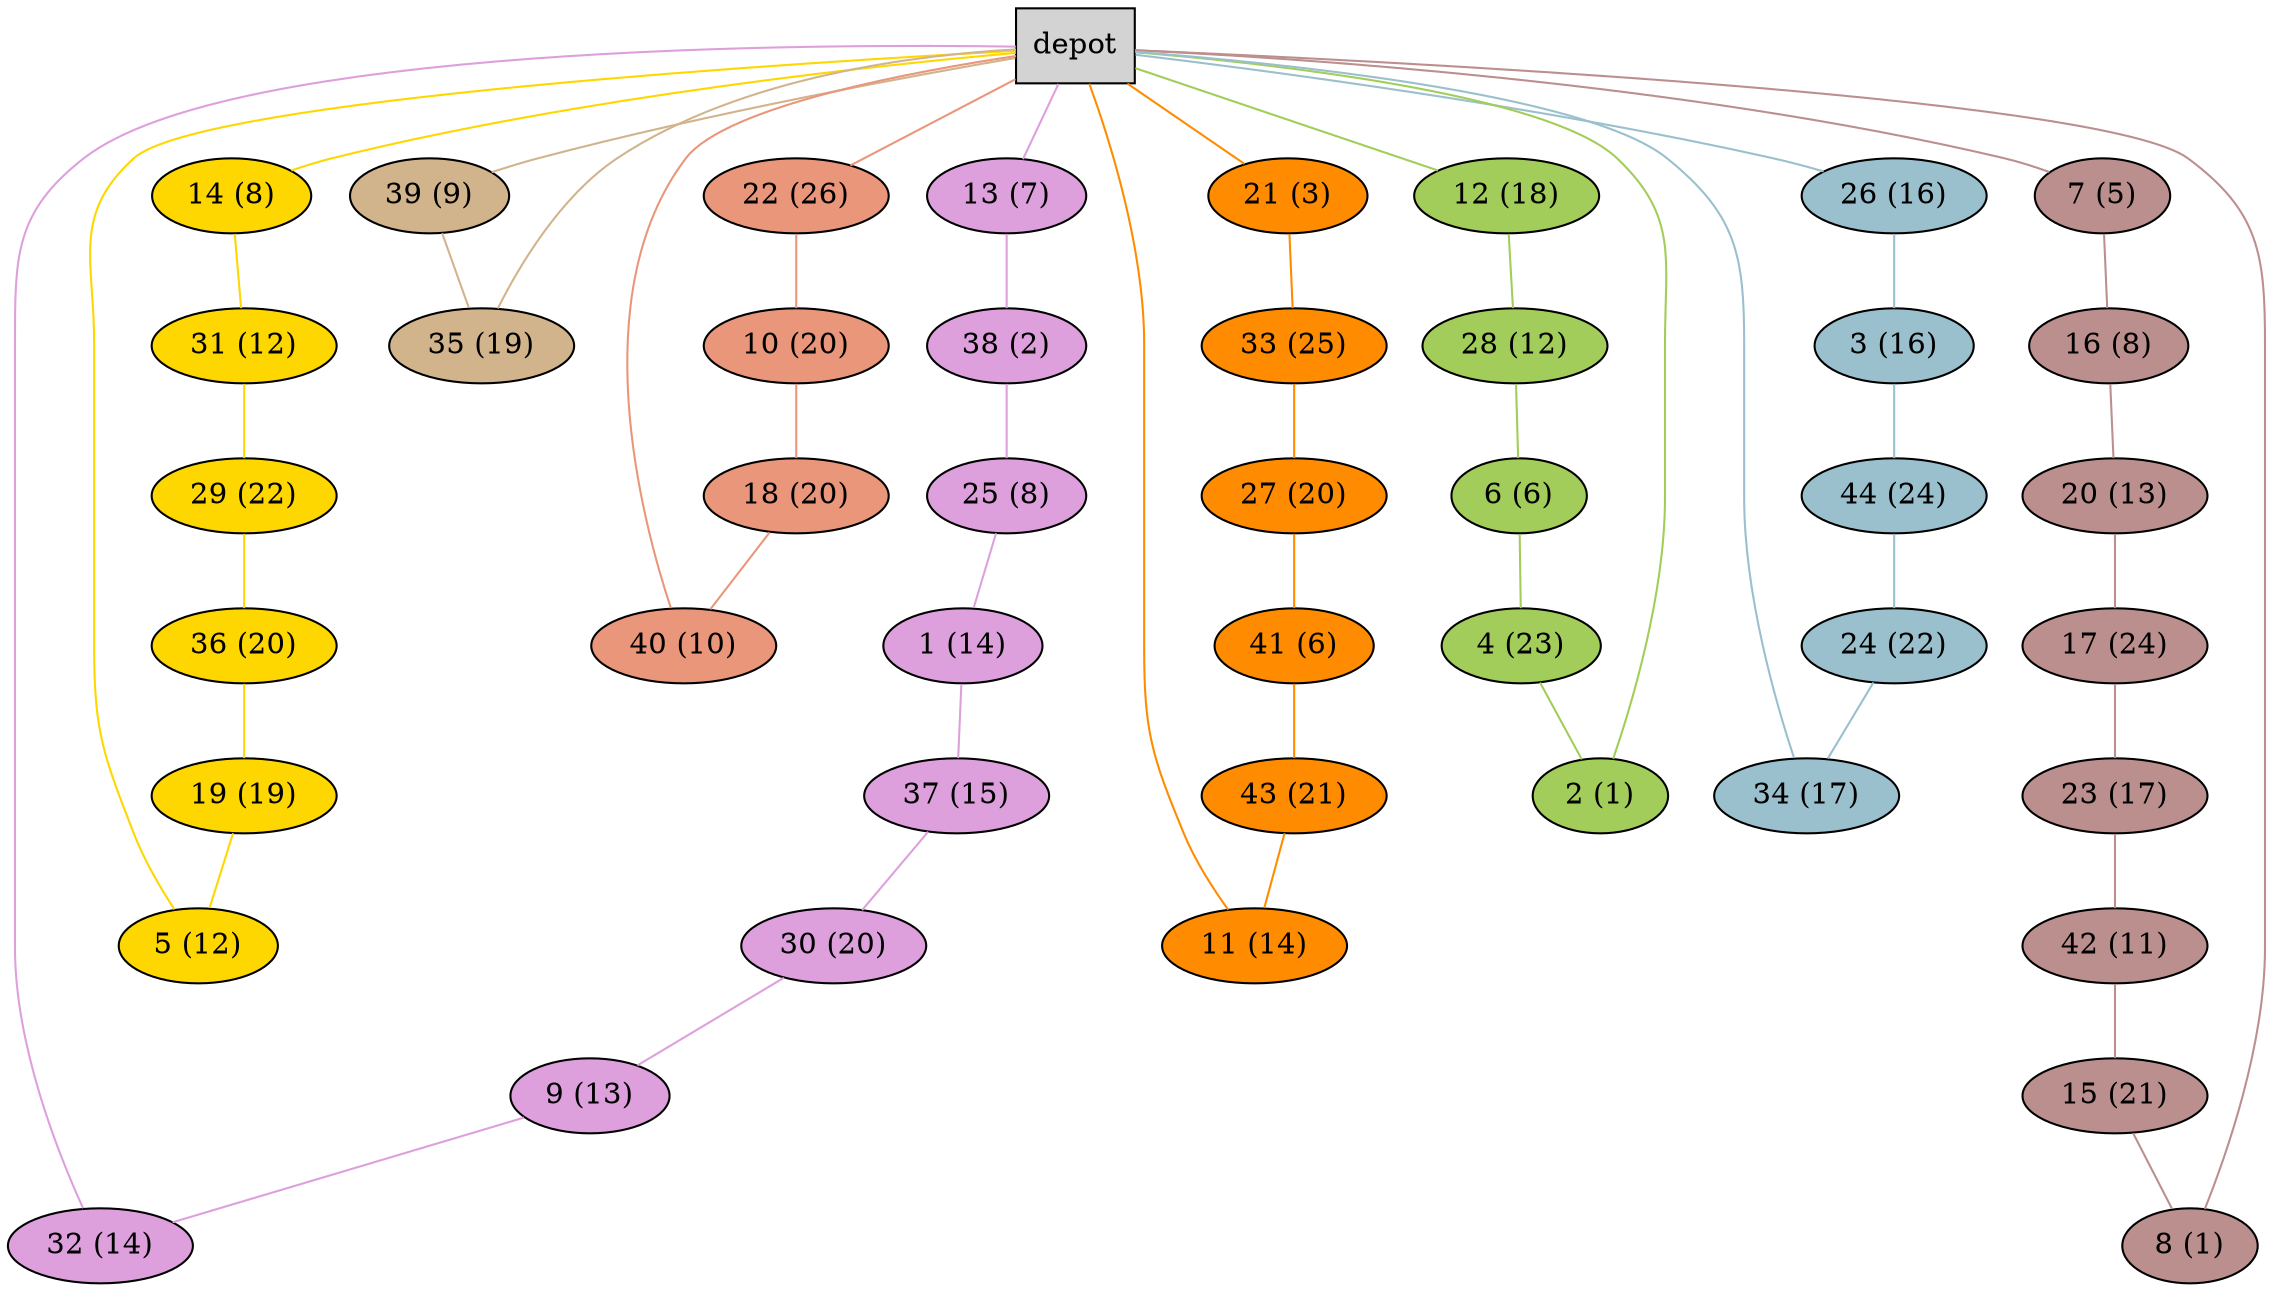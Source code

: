 graph G {
  0[shape = box, label = "depot", style = filled ];
  22[shape = ellipse, label = "22 (26)", style = filled , fillcolor = darksalmon ];
  "0"--"22"[color = darksalmon];
  10[shape = ellipse, label = "10 (20)", style = filled , fillcolor = darksalmon ];
  "22"--"10"[color = darksalmon];
  18[shape = ellipse, label = "18 (20)", style = filled , fillcolor = darksalmon ];
  "10"--"18"[color = darksalmon];
  40[shape = ellipse, label = "40 (10)", style = filled , fillcolor = darksalmon ];
  "18"--"40"[color = darksalmon];
  "40"--"0"[color = darksalmon];
  14[shape = ellipse, label = "14 (8)", style = filled , fillcolor = gold ];
  "0"--"14"[color = gold];
  31[shape = ellipse, label = "31 (12)", style = filled , fillcolor = gold ];
  "14"--"31"[color = gold];
  29[shape = ellipse, label = "29 (22)", style = filled , fillcolor = gold ];
  "31"--"29"[color = gold];
  36[shape = ellipse, label = "36 (20)", style = filled , fillcolor = gold ];
  "29"--"36"[color = gold];
  19[shape = ellipse, label = "19 (19)", style = filled , fillcolor = gold ];
  "36"--"19"[color = gold];
  5[shape = ellipse, label = "5 (12)", style = filled , fillcolor = gold ];
  "19"--"5"[color = gold];
  "5"--"0"[color = gold];
  13[shape = ellipse, label = "13 (7)", style = filled , fillcolor = plum ];
  "0"--"13"[color = plum];
  38[shape = ellipse, label = "38 (2)", style = filled , fillcolor = plum ];
  "13"--"38"[color = plum];
  25[shape = ellipse, label = "25 (8)", style = filled , fillcolor = plum ];
  "38"--"25"[color = plum];
  1[shape = ellipse, label = "1 (14)", style = filled , fillcolor = plum ];
  "25"--"1"[color = plum];
  37[shape = ellipse, label = "37 (15)", style = filled , fillcolor = plum ];
  "1"--"37"[color = plum];
  30[shape = ellipse, label = "30 (20)", style = filled , fillcolor = plum ];
  "37"--"30"[color = plum];
  9[shape = ellipse, label = "9 (13)", style = filled , fillcolor = plum ];
  "30"--"9"[color = plum];
  32[shape = ellipse, label = "32 (14)", style = filled , fillcolor = plum ];
  "9"--"32"[color = plum];
  "32"--"0"[color = plum];
  39[shape = ellipse, label = "39 (9)", style = filled , fillcolor = tan ];
  "0"--"39"[color = tan];
  35[shape = ellipse, label = "35 (19)", style = filled , fillcolor = tan ];
  "39"--"35"[color = tan];
  "35"--"0"[color = tan];
  21[shape = ellipse, label = "21 (3)", style = filled , fillcolor = darkorange ];
  "0"--"21"[color = darkorange];
  33[shape = ellipse, label = "33 (25)", style = filled , fillcolor = darkorange ];
  "21"--"33"[color = darkorange];
  27[shape = ellipse, label = "27 (20)", style = filled , fillcolor = darkorange ];
  "33"--"27"[color = darkorange];
  41[shape = ellipse, label = "41 (6)", style = filled , fillcolor = darkorange ];
  "27"--"41"[color = darkorange];
  43[shape = ellipse, label = "43 (21)", style = filled , fillcolor = darkorange ];
  "41"--"43"[color = darkorange];
  11[shape = ellipse, label = "11 (14)", style = filled , fillcolor = darkorange ];
  "43"--"11"[color = darkorange];
  "11"--"0"[color = darkorange];
  7[shape = ellipse, label = "7 (5)", style = filled , fillcolor = rosybrown ];
  "0"--"7"[color = rosybrown];
  16[shape = ellipse, label = "16 (8)", style = filled , fillcolor = rosybrown ];
  "7"--"16"[color = rosybrown];
  20[shape = ellipse, label = "20 (13)", style = filled , fillcolor = rosybrown ];
  "16"--"20"[color = rosybrown];
  17[shape = ellipse, label = "17 (24)", style = filled , fillcolor = rosybrown ];
  "20"--"17"[color = rosybrown];
  23[shape = ellipse, label = "23 (17)", style = filled , fillcolor = rosybrown ];
  "17"--"23"[color = rosybrown];
  42[shape = ellipse, label = "42 (11)", style = filled , fillcolor = rosybrown ];
  "23"--"42"[color = rosybrown];
  15[shape = ellipse, label = "15 (21)", style = filled , fillcolor = rosybrown ];
  "42"--"15"[color = rosybrown];
  8[shape = ellipse, label = "8 (1)", style = filled , fillcolor = rosybrown ];
  "15"--"8"[color = rosybrown];
  "8"--"0"[color = rosybrown];
  12[shape = ellipse, label = "12 (18)", style = filled , fillcolor = darkolivegreen3 ];
  "0"--"12"[color = darkolivegreen3];
  28[shape = ellipse, label = "28 (12)", style = filled , fillcolor = darkolivegreen3 ];
  "12"--"28"[color = darkolivegreen3];
  6[shape = ellipse, label = "6 (6)", style = filled , fillcolor = darkolivegreen3 ];
  "28"--"6"[color = darkolivegreen3];
  4[shape = ellipse, label = "4 (23)", style = filled , fillcolor = darkolivegreen3 ];
  "6"--"4"[color = darkolivegreen3];
  2[shape = ellipse, label = "2 (1)", style = filled , fillcolor = darkolivegreen3 ];
  "4"--"2"[color = darkolivegreen3];
  "2"--"0"[color = darkolivegreen3];
  26[shape = ellipse, label = "26 (16)", style = filled , fillcolor = lightblue3 ];
  "0"--"26"[color = lightblue3];
  3[shape = ellipse, label = "3 (16)", style = filled , fillcolor = lightblue3 ];
  "26"--"3"[color = lightblue3];
  44[shape = ellipse, label = "44 (24)", style = filled , fillcolor = lightblue3 ];
  "3"--"44"[color = lightblue3];
  24[shape = ellipse, label = "24 (22)", style = filled , fillcolor = lightblue3 ];
  "44"--"24"[color = lightblue3];
  34[shape = ellipse, label = "34 (17)", style = filled , fillcolor = lightblue3 ];
  "24"--"34"[color = lightblue3];
  "34"--"0"[color = lightblue3];
}
